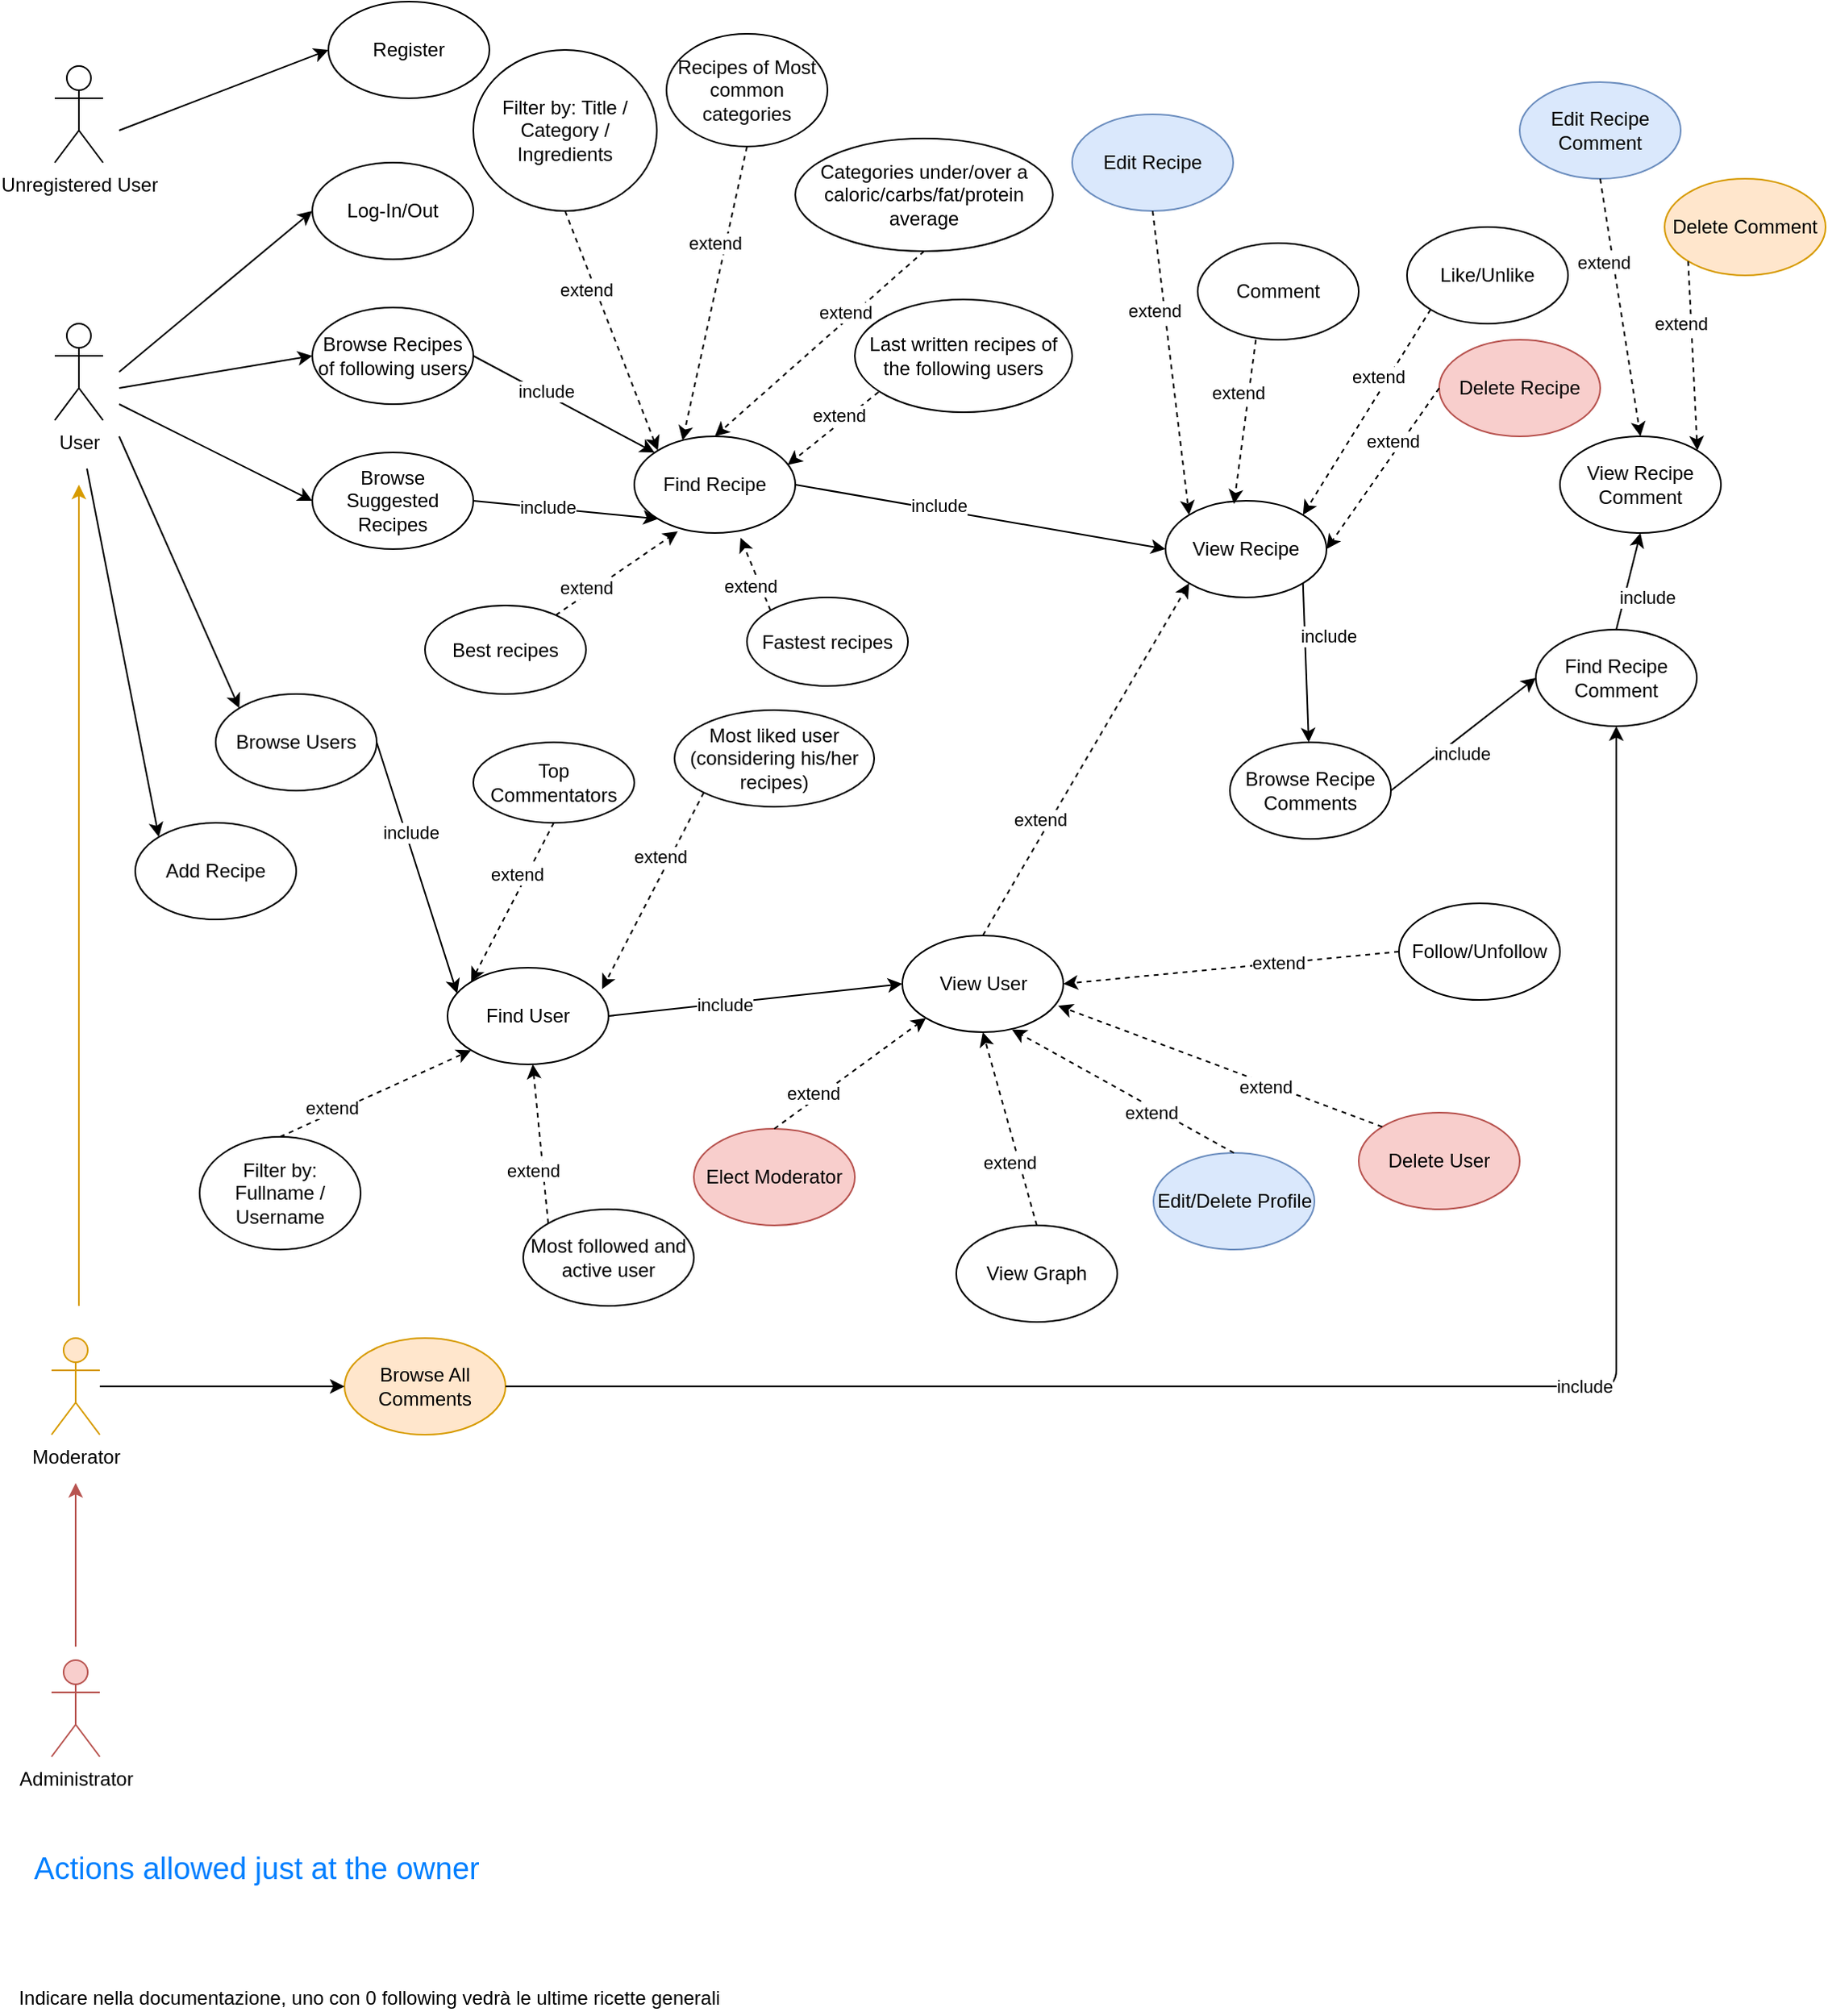 <mxfile version="13.9.8" type="device"><diagram id="zVrHperSgIiEOsMFfDu-" name="Page-1"><mxGraphModel dx="2031" dy="1166" grid="1" gridSize="10" guides="1" tooltips="1" connect="1" arrows="1" fold="1" page="1" pageScale="1" pageWidth="827" pageHeight="1169" math="0" shadow="0"><root><mxCell id="0"/><mxCell id="1" parent="0"/><mxCell id="AKaBKdHhPMCL4DrJA_mg-1" value="Moderator" style="shape=umlActor;verticalLabelPosition=bottom;verticalAlign=top;html=1;outlineConnect=0;fillColor=#ffe6cc;strokeColor=#d79b00;" parent="1" vertex="1"><mxGeometry x="68" y="870" width="30" height="60" as="geometry"/></mxCell><mxCell id="AKaBKdHhPMCL4DrJA_mg-3" value="User" style="shape=umlActor;verticalLabelPosition=bottom;verticalAlign=top;html=1;outlineConnect=0;" parent="1" vertex="1"><mxGeometry x="70" y="240" width="30" height="60" as="geometry"/></mxCell><mxCell id="AKaBKdHhPMCL4DrJA_mg-4" value="Unregistered User" style="shape=umlActor;verticalLabelPosition=bottom;verticalAlign=top;html=1;outlineConnect=0;" parent="1" vertex="1"><mxGeometry x="70" y="80" width="30" height="60" as="geometry"/></mxCell><mxCell id="AKaBKdHhPMCL4DrJA_mg-5" value="Administrator" style="shape=umlActor;verticalLabelPosition=bottom;verticalAlign=top;html=1;outlineConnect=0;fillColor=#f8cecc;strokeColor=#b85450;" parent="1" vertex="1"><mxGeometry x="68" y="1070" width="30" height="60" as="geometry"/></mxCell><mxCell id="AKaBKdHhPMCL4DrJA_mg-6" value="Register" style="ellipse;whiteSpace=wrap;html=1;" parent="1" vertex="1"><mxGeometry x="240" y="40" width="100" height="60" as="geometry"/></mxCell><mxCell id="AKaBKdHhPMCL4DrJA_mg-7" value="" style="endArrow=classic;html=1;entryX=0;entryY=0.5;entryDx=0;entryDy=0;" parent="1" target="AKaBKdHhPMCL4DrJA_mg-6" edge="1"><mxGeometry width="50" height="50" relative="1" as="geometry"><mxPoint x="110" y="120" as="sourcePoint"/><mxPoint x="370" y="210" as="targetPoint"/></mxGeometry></mxCell><mxCell id="AKaBKdHhPMCL4DrJA_mg-8" value="Log-In/Out" style="ellipse;whiteSpace=wrap;html=1;" parent="1" vertex="1"><mxGeometry x="230" y="140" width="100" height="60" as="geometry"/></mxCell><mxCell id="AKaBKdHhPMCL4DrJA_mg-9" value="" style="endArrow=classic;html=1;entryX=0;entryY=0.5;entryDx=0;entryDy=0;" parent="1" target="AKaBKdHhPMCL4DrJA_mg-8" edge="1"><mxGeometry width="50" height="50" relative="1" as="geometry"><mxPoint x="110" y="270" as="sourcePoint"/><mxPoint x="250" y="80" as="targetPoint"/></mxGeometry></mxCell><mxCell id="AKaBKdHhPMCL4DrJA_mg-10" value="Browse Recipes of following users" style="ellipse;whiteSpace=wrap;html=1;" parent="1" vertex="1"><mxGeometry x="230" y="230" width="100" height="60" as="geometry"/></mxCell><mxCell id="AKaBKdHhPMCL4DrJA_mg-11" value="Find Recipe" style="ellipse;whiteSpace=wrap;html=1;" parent="1" vertex="1"><mxGeometry x="430" y="310" width="100" height="60" as="geometry"/></mxCell><mxCell id="AKaBKdHhPMCL4DrJA_mg-12" value="View Recipe" style="ellipse;whiteSpace=wrap;html=1;" parent="1" vertex="1"><mxGeometry x="760" y="350" width="100" height="60" as="geometry"/></mxCell><mxCell id="AKaBKdHhPMCL4DrJA_mg-13" value="" style="endArrow=classic;html=1;entryX=0;entryY=0.5;entryDx=0;entryDy=0;" parent="1" target="AKaBKdHhPMCL4DrJA_mg-10" edge="1"><mxGeometry width="50" height="50" relative="1" as="geometry"><mxPoint x="110" y="280" as="sourcePoint"/><mxPoint x="240" y="180" as="targetPoint"/></mxGeometry></mxCell><mxCell id="AKaBKdHhPMCL4DrJA_mg-14" value="" style="endArrow=classic;html=1;exitX=1;exitY=0.5;exitDx=0;exitDy=0;" parent="1" source="AKaBKdHhPMCL4DrJA_mg-10" target="AKaBKdHhPMCL4DrJA_mg-11" edge="1"><mxGeometry width="50" height="50" relative="1" as="geometry"><mxPoint x="115" y="270" as="sourcePoint"/><mxPoint x="235" y="270" as="targetPoint"/></mxGeometry></mxCell><mxCell id="AKaBKdHhPMCL4DrJA_mg-15" value="include" style="edgeLabel;html=1;align=center;verticalAlign=middle;resizable=0;points=[];" parent="AKaBKdHhPMCL4DrJA_mg-14" vertex="1" connectable="0"><mxGeometry x="-0.27" y="-2" relative="1" as="geometry"><mxPoint x="4.48" y="-2" as="offset"/></mxGeometry></mxCell><mxCell id="AKaBKdHhPMCL4DrJA_mg-16" value="" style="endArrow=classic;html=1;entryX=0;entryY=0.5;entryDx=0;entryDy=0;exitX=1;exitY=0.5;exitDx=0;exitDy=0;" parent="1" source="AKaBKdHhPMCL4DrJA_mg-11" target="AKaBKdHhPMCL4DrJA_mg-12" edge="1"><mxGeometry width="50" height="50" relative="1" as="geometry"><mxPoint x="125" y="280" as="sourcePoint"/><mxPoint x="245" y="280" as="targetPoint"/></mxGeometry></mxCell><mxCell id="AKaBKdHhPMCL4DrJA_mg-17" value="include" style="edgeLabel;html=1;align=center;verticalAlign=middle;resizable=0;points=[];" parent="AKaBKdHhPMCL4DrJA_mg-16" vertex="1" connectable="0"><mxGeometry x="-0.344" relative="1" as="geometry"><mxPoint x="13.79" as="offset"/></mxGeometry></mxCell><mxCell id="AKaBKdHhPMCL4DrJA_mg-18" value="Browse Suggested Recipes" style="ellipse;whiteSpace=wrap;html=1;" parent="1" vertex="1"><mxGeometry x="230" y="320" width="100" height="60" as="geometry"/></mxCell><mxCell id="AKaBKdHhPMCL4DrJA_mg-21" value="" style="endArrow=classic;html=1;exitX=1;exitY=0.5;exitDx=0;exitDy=0;entryX=0;entryY=1;entryDx=0;entryDy=0;" parent="1" source="AKaBKdHhPMCL4DrJA_mg-18" target="AKaBKdHhPMCL4DrJA_mg-11" edge="1"><mxGeometry width="50" height="50" relative="1" as="geometry"><mxPoint x="120" y="360" as="sourcePoint"/><mxPoint x="400.0" y="350" as="targetPoint"/></mxGeometry></mxCell><mxCell id="AKaBKdHhPMCL4DrJA_mg-22" value="include" style="edgeLabel;html=1;align=center;verticalAlign=middle;resizable=0;points=[];" parent="AKaBKdHhPMCL4DrJA_mg-21" vertex="1" connectable="0"><mxGeometry x="-0.27" y="-2" relative="1" as="geometry"><mxPoint x="4.48" y="-2" as="offset"/></mxGeometry></mxCell><mxCell id="AKaBKdHhPMCL4DrJA_mg-25" value="" style="endArrow=classic;html=1;entryX=0;entryY=0.5;entryDx=0;entryDy=0;" parent="1" target="AKaBKdHhPMCL4DrJA_mg-18" edge="1"><mxGeometry width="50" height="50" relative="1" as="geometry"><mxPoint x="110" y="290" as="sourcePoint"/><mxPoint x="240" y="290" as="targetPoint"/></mxGeometry></mxCell><mxCell id="WYv_reuwZ5NgwWXfh_Jt-1" value="Indicare nella documentazione, uno con 0 following vedrà le ultime ricette generali" style="text;html=1;align=center;verticalAlign=middle;resizable=0;points=[];autosize=1;" parent="1" vertex="1"><mxGeometry x="40" y="1270" width="450" height="20" as="geometry"/></mxCell><mxCell id="WYv_reuwZ5NgwWXfh_Jt-3" value="Browse Users" style="ellipse;whiteSpace=wrap;html=1;" parent="1" vertex="1"><mxGeometry x="170" y="470" width="100" height="60" as="geometry"/></mxCell><mxCell id="WYv_reuwZ5NgwWXfh_Jt-4" value="Find User" style="ellipse;whiteSpace=wrap;html=1;" parent="1" vertex="1"><mxGeometry x="314" y="640" width="100" height="60" as="geometry"/></mxCell><mxCell id="WYv_reuwZ5NgwWXfh_Jt-5" value="View User" style="ellipse;whiteSpace=wrap;html=1;" parent="1" vertex="1"><mxGeometry x="596.5" y="620" width="100" height="60" as="geometry"/></mxCell><mxCell id="WYv_reuwZ5NgwWXfh_Jt-6" value="Follow/Unfollow" style="ellipse;whiteSpace=wrap;html=1;" parent="1" vertex="1"><mxGeometry x="905" y="600" width="100" height="60" as="geometry"/></mxCell><mxCell id="WYv_reuwZ5NgwWXfh_Jt-7" value="" style="endArrow=classic;html=1;entryX=0;entryY=0;entryDx=0;entryDy=0;" parent="1" target="WYv_reuwZ5NgwWXfh_Jt-3" edge="1"><mxGeometry width="50" height="50" relative="1" as="geometry"><mxPoint x="110" y="310" as="sourcePoint"/><mxPoint x="240" y="360" as="targetPoint"/></mxGeometry></mxCell><mxCell id="WYv_reuwZ5NgwWXfh_Jt-8" value="" style="endArrow=classic;html=1;exitX=1;exitY=0.5;exitDx=0;exitDy=0;entryX=0.06;entryY=0.267;entryDx=0;entryDy=0;entryPerimeter=0;" parent="1" source="WYv_reuwZ5NgwWXfh_Jt-3" target="WYv_reuwZ5NgwWXfh_Jt-4" edge="1"><mxGeometry width="50" height="50" relative="1" as="geometry"><mxPoint x="330" y="429.71" as="sourcePoint"/><mxPoint x="400" y="429.71" as="targetPoint"/></mxGeometry></mxCell><mxCell id="WYv_reuwZ5NgwWXfh_Jt-9" value="include" style="edgeLabel;html=1;align=center;verticalAlign=middle;resizable=0;points=[];" parent="WYv_reuwZ5NgwWXfh_Jt-8" vertex="1" connectable="0"><mxGeometry x="-0.27" y="-2" relative="1" as="geometry"><mxPoint x="4.48" y="-2" as="offset"/></mxGeometry></mxCell><mxCell id="WYv_reuwZ5NgwWXfh_Jt-10" value="" style="endArrow=classic;html=1;exitX=1;exitY=0.5;exitDx=0;exitDy=0;entryX=0;entryY=0.5;entryDx=0;entryDy=0;" parent="1" source="WYv_reuwZ5NgwWXfh_Jt-4" target="WYv_reuwZ5NgwWXfh_Jt-5" edge="1"><mxGeometry width="50" height="50" relative="1" as="geometry"><mxPoint x="350" y="280" as="sourcePoint"/><mxPoint x="420" y="280" as="targetPoint"/></mxGeometry></mxCell><mxCell id="WYv_reuwZ5NgwWXfh_Jt-11" value="include" style="edgeLabel;html=1;align=center;verticalAlign=middle;resizable=0;points=[];" parent="WYv_reuwZ5NgwWXfh_Jt-10" vertex="1" connectable="0"><mxGeometry x="-0.27" y="-2" relative="1" as="geometry"><mxPoint x="4.48" y="-2" as="offset"/></mxGeometry></mxCell><mxCell id="WYv_reuwZ5NgwWXfh_Jt-12" value="" style="endArrow=classic;html=1;entryX=1;entryY=0.5;entryDx=0;entryDy=0;exitX=0;exitY=0.5;exitDx=0;exitDy=0;dashed=1;" parent="1" source="WYv_reuwZ5NgwWXfh_Jt-6" target="WYv_reuwZ5NgwWXfh_Jt-5" edge="1"><mxGeometry width="50" height="50" relative="1" as="geometry"><mxPoint x="510" y="270" as="sourcePoint"/><mxPoint x="585" y="270" as="targetPoint"/></mxGeometry></mxCell><mxCell id="WYv_reuwZ5NgwWXfh_Jt-13" value="extend" style="edgeLabel;html=1;align=center;verticalAlign=middle;resizable=0;points=[];" parent="WYv_reuwZ5NgwWXfh_Jt-12" vertex="1" connectable="0"><mxGeometry x="-0.344" relative="1" as="geometry"><mxPoint x="-6.68" y="-0.21" as="offset"/></mxGeometry></mxCell><mxCell id="WYv_reuwZ5NgwWXfh_Jt-16" value="Comment" style="ellipse;whiteSpace=wrap;html=1;" parent="1" vertex="1"><mxGeometry x="780" y="190" width="100" height="60" as="geometry"/></mxCell><mxCell id="WYv_reuwZ5NgwWXfh_Jt-17" value="Like/Unlike" style="ellipse;whiteSpace=wrap;html=1;" parent="1" vertex="1"><mxGeometry x="910" y="180" width="100" height="60" as="geometry"/></mxCell><mxCell id="WYv_reuwZ5NgwWXfh_Jt-18" value="" style="endArrow=classic;html=1;entryX=0.425;entryY=0.033;entryDx=0;entryDy=0;exitX=0.361;exitY=1;exitDx=0;exitDy=0;dashed=1;exitPerimeter=0;entryPerimeter=0;" parent="1" source="WYv_reuwZ5NgwWXfh_Jt-16" target="AKaBKdHhPMCL4DrJA_mg-12" edge="1"><mxGeometry width="50" height="50" relative="1" as="geometry"><mxPoint x="669.783" y="190.004" as="sourcePoint"/><mxPoint x="580.22" y="208.84" as="targetPoint"/></mxGeometry></mxCell><mxCell id="WYv_reuwZ5NgwWXfh_Jt-19" value="extend" style="edgeLabel;html=1;align=center;verticalAlign=middle;resizable=0;points=[];" parent="WYv_reuwZ5NgwWXfh_Jt-18" vertex="1" connectable="0"><mxGeometry x="-0.344" relative="1" as="geometry"><mxPoint x="-6.68" y="-0.21" as="offset"/></mxGeometry></mxCell><mxCell id="WYv_reuwZ5NgwWXfh_Jt-20" value="" style="endArrow=classic;html=1;entryX=0;entryY=1;entryDx=0;entryDy=0;exitX=0.5;exitY=0;exitDx=0;exitDy=0;dashed=1;" parent="1" source="WYv_reuwZ5NgwWXfh_Jt-5" target="AKaBKdHhPMCL4DrJA_mg-12" edge="1"><mxGeometry width="50" height="50" relative="1" as="geometry"><mxPoint x="784.563" y="431.164" as="sourcePoint"/><mxPoint x="695.0" y="450" as="targetPoint"/></mxGeometry></mxCell><mxCell id="WYv_reuwZ5NgwWXfh_Jt-21" value="extend" style="edgeLabel;html=1;align=center;verticalAlign=middle;resizable=0;points=[];" parent="WYv_reuwZ5NgwWXfh_Jt-20" vertex="1" connectable="0"><mxGeometry x="-0.344" relative="1" as="geometry"><mxPoint x="-6.68" y="-0.21" as="offset"/></mxGeometry></mxCell><mxCell id="WYv_reuwZ5NgwWXfh_Jt-22" value="" style="endArrow=classic;html=1;entryX=1;entryY=0;entryDx=0;entryDy=0;exitX=0;exitY=1;exitDx=0;exitDy=0;dashed=1;" parent="1" source="WYv_reuwZ5NgwWXfh_Jt-17" target="AKaBKdHhPMCL4DrJA_mg-12" edge="1"><mxGeometry width="50" height="50" relative="1" as="geometry"><mxPoint x="794.563" y="441.164" as="sourcePoint"/><mxPoint x="705.0" y="460" as="targetPoint"/></mxGeometry></mxCell><mxCell id="WYv_reuwZ5NgwWXfh_Jt-23" value="extend" style="edgeLabel;html=1;align=center;verticalAlign=middle;resizable=0;points=[];" parent="WYv_reuwZ5NgwWXfh_Jt-22" vertex="1" connectable="0"><mxGeometry x="-0.344" relative="1" as="geometry"><mxPoint x="-6.68" y="-0.21" as="offset"/></mxGeometry></mxCell><mxCell id="WYv_reuwZ5NgwWXfh_Jt-24" value="Browse Recipe Comments" style="ellipse;whiteSpace=wrap;html=1;" parent="1" vertex="1"><mxGeometry x="800" y="500" width="100" height="60" as="geometry"/></mxCell><mxCell id="WYv_reuwZ5NgwWXfh_Jt-25" value="Find Recipe Comment" style="ellipse;whiteSpace=wrap;html=1;" parent="1" vertex="1"><mxGeometry x="990" y="430" width="100" height="60" as="geometry"/></mxCell><mxCell id="WYv_reuwZ5NgwWXfh_Jt-26" value="View Recipe Comment" style="ellipse;whiteSpace=wrap;html=1;" parent="1" vertex="1"><mxGeometry x="1005" y="310" width="100" height="60" as="geometry"/></mxCell><mxCell id="WYv_reuwZ5NgwWXfh_Jt-27" value="Edit Recipe" style="ellipse;whiteSpace=wrap;html=1;fillColor=#dae8fc;strokeColor=#6c8ebf;" parent="1" vertex="1"><mxGeometry x="702" y="110" width="100" height="60" as="geometry"/></mxCell><mxCell id="WYv_reuwZ5NgwWXfh_Jt-28" value="" style="endArrow=classic;html=1;entryX=0;entryY=0;entryDx=0;entryDy=0;exitX=0.5;exitY=1;exitDx=0;exitDy=0;dashed=1;" parent="1" source="WYv_reuwZ5NgwWXfh_Jt-27" target="AKaBKdHhPMCL4DrJA_mg-12" edge="1"><mxGeometry width="50" height="50" relative="1" as="geometry"><mxPoint x="635" y="410" as="sourcePoint"/><mxPoint x="635" y="300" as="targetPoint"/></mxGeometry></mxCell><mxCell id="WYv_reuwZ5NgwWXfh_Jt-29" value="extend" style="edgeLabel;html=1;align=center;verticalAlign=middle;resizable=0;points=[];" parent="WYv_reuwZ5NgwWXfh_Jt-28" vertex="1" connectable="0"><mxGeometry x="-0.344" relative="1" as="geometry"><mxPoint x="-6.68" y="-0.21" as="offset"/></mxGeometry></mxCell><mxCell id="WYv_reuwZ5NgwWXfh_Jt-34" value="" style="endArrow=classic;html=1;exitX=1;exitY=1;exitDx=0;exitDy=0;" parent="1" source="AKaBKdHhPMCL4DrJA_mg-12" target="WYv_reuwZ5NgwWXfh_Jt-24" edge="1"><mxGeometry width="50" height="50" relative="1" as="geometry"><mxPoint x="510.0" y="270" as="sourcePoint"/><mxPoint x="585.0" y="270" as="targetPoint"/></mxGeometry></mxCell><mxCell id="WYv_reuwZ5NgwWXfh_Jt-35" value="include" style="edgeLabel;html=1;align=center;verticalAlign=middle;resizable=0;points=[];" parent="WYv_reuwZ5NgwWXfh_Jt-34" vertex="1" connectable="0"><mxGeometry x="-0.344" relative="1" as="geometry"><mxPoint x="13.79" as="offset"/></mxGeometry></mxCell><mxCell id="WYv_reuwZ5NgwWXfh_Jt-36" value="" style="endArrow=classic;html=1;exitX=1;exitY=0.5;exitDx=0;exitDy=0;entryX=0;entryY=0.5;entryDx=0;entryDy=0;" parent="1" source="WYv_reuwZ5NgwWXfh_Jt-24" target="WYv_reuwZ5NgwWXfh_Jt-25" edge="1"><mxGeometry width="50" height="50" relative="1" as="geometry"><mxPoint x="670.437" y="291.164" as="sourcePoint"/><mxPoint x="755.263" y="316.603" as="targetPoint"/></mxGeometry></mxCell><mxCell id="WYv_reuwZ5NgwWXfh_Jt-37" value="include" style="edgeLabel;html=1;align=center;verticalAlign=middle;resizable=0;points=[];" parent="WYv_reuwZ5NgwWXfh_Jt-36" vertex="1" connectable="0"><mxGeometry x="-0.344" relative="1" as="geometry"><mxPoint x="13.79" as="offset"/></mxGeometry></mxCell><mxCell id="WYv_reuwZ5NgwWXfh_Jt-38" value="" style="endArrow=classic;html=1;exitX=0.5;exitY=0;exitDx=0;exitDy=0;entryX=0.5;entryY=1;entryDx=0;entryDy=0;" parent="1" source="WYv_reuwZ5NgwWXfh_Jt-25" target="WYv_reuwZ5NgwWXfh_Jt-26" edge="1"><mxGeometry width="50" height="50" relative="1" as="geometry"><mxPoint x="850" y="330" as="sourcePoint"/><mxPoint x="930" y="330" as="targetPoint"/></mxGeometry></mxCell><mxCell id="WYv_reuwZ5NgwWXfh_Jt-39" value="include" style="edgeLabel;html=1;align=center;verticalAlign=middle;resizable=0;points=[];" parent="WYv_reuwZ5NgwWXfh_Jt-38" vertex="1" connectable="0"><mxGeometry x="-0.344" relative="1" as="geometry"><mxPoint x="13.79" as="offset"/></mxGeometry></mxCell><mxCell id="WYv_reuwZ5NgwWXfh_Jt-40" value="Edit Recipe Comment" style="ellipse;whiteSpace=wrap;html=1;fillColor=#dae8fc;strokeColor=#6c8ebf;" parent="1" vertex="1"><mxGeometry x="980" y="90" width="100" height="60" as="geometry"/></mxCell><mxCell id="WYv_reuwZ5NgwWXfh_Jt-41" value="Delete Comment" style="ellipse;whiteSpace=wrap;html=1;fillColor=#ffe6cc;strokeColor=#d79b00;" parent="1" vertex="1"><mxGeometry x="1070" y="150" width="100" height="60" as="geometry"/></mxCell><mxCell id="WYv_reuwZ5NgwWXfh_Jt-42" value="Delete Recipe" style="ellipse;whiteSpace=wrap;html=1;fillColor=#f8cecc;strokeColor=#b85450;" parent="1" vertex="1"><mxGeometry x="930" y="250" width="100" height="60" as="geometry"/></mxCell><mxCell id="WYv_reuwZ5NgwWXfh_Jt-43" value="" style="endArrow=classic;html=1;entryX=1;entryY=0.5;entryDx=0;entryDy=0;exitX=0;exitY=0.5;exitDx=0;exitDy=0;dashed=1;" parent="1" source="WYv_reuwZ5NgwWXfh_Jt-42" target="AKaBKdHhPMCL4DrJA_mg-12" edge="1"><mxGeometry width="50" height="50" relative="1" as="geometry"><mxPoint x="635" y="410" as="sourcePoint"/><mxPoint x="635" y="300" as="targetPoint"/></mxGeometry></mxCell><mxCell id="WYv_reuwZ5NgwWXfh_Jt-44" value="extend" style="edgeLabel;html=1;align=center;verticalAlign=middle;resizable=0;points=[];" parent="WYv_reuwZ5NgwWXfh_Jt-43" vertex="1" connectable="0"><mxGeometry x="-0.344" relative="1" as="geometry"><mxPoint x="-6.68" y="-0.21" as="offset"/></mxGeometry></mxCell><mxCell id="WYv_reuwZ5NgwWXfh_Jt-45" value="" style="endArrow=classic;html=1;entryX=0.5;entryY=0;entryDx=0;entryDy=0;exitX=0.5;exitY=1;exitDx=0;exitDy=0;dashed=1;" parent="1" source="WYv_reuwZ5NgwWXfh_Jt-40" target="WYv_reuwZ5NgwWXfh_Jt-26" edge="1"><mxGeometry width="50" height="50" relative="1" as="geometry"><mxPoint x="1170" y="260" as="sourcePoint"/><mxPoint x="1170" y="150" as="targetPoint"/></mxGeometry></mxCell><mxCell id="WYv_reuwZ5NgwWXfh_Jt-46" value="extend" style="edgeLabel;html=1;align=center;verticalAlign=middle;resizable=0;points=[];" parent="WYv_reuwZ5NgwWXfh_Jt-45" vertex="1" connectable="0"><mxGeometry x="-0.344" relative="1" as="geometry"><mxPoint x="-6.68" y="-0.21" as="offset"/></mxGeometry></mxCell><mxCell id="WYv_reuwZ5NgwWXfh_Jt-47" value="" style="endArrow=classic;html=1;entryX=1;entryY=0;entryDx=0;entryDy=0;exitX=0;exitY=1;exitDx=0;exitDy=0;dashed=1;" parent="1" source="WYv_reuwZ5NgwWXfh_Jt-41" target="WYv_reuwZ5NgwWXfh_Jt-26" edge="1"><mxGeometry width="50" height="50" relative="1" as="geometry"><mxPoint x="655" y="430" as="sourcePoint"/><mxPoint x="655" y="320" as="targetPoint"/></mxGeometry></mxCell><mxCell id="WYv_reuwZ5NgwWXfh_Jt-48" value="extend" style="edgeLabel;html=1;align=center;verticalAlign=middle;resizable=0;points=[];" parent="WYv_reuwZ5NgwWXfh_Jt-47" vertex="1" connectable="0"><mxGeometry x="-0.344" relative="1" as="geometry"><mxPoint x="-6.68" y="-0.21" as="offset"/></mxGeometry></mxCell><mxCell id="WYv_reuwZ5NgwWXfh_Jt-49" value="Delete User" style="ellipse;whiteSpace=wrap;html=1;fillColor=#f8cecc;strokeColor=#b85450;" parent="1" vertex="1"><mxGeometry x="880" y="730" width="100" height="60" as="geometry"/></mxCell><mxCell id="WYv_reuwZ5NgwWXfh_Jt-50" value="" style="endArrow=classic;html=1;exitX=0;exitY=0;exitDx=0;exitDy=0;dashed=1;entryX=0.968;entryY=0.727;entryDx=0;entryDy=0;entryPerimeter=0;" parent="1" source="WYv_reuwZ5NgwWXfh_Jt-49" target="WYv_reuwZ5NgwWXfh_Jt-5" edge="1"><mxGeometry width="50" height="50" relative="1" as="geometry"><mxPoint x="635" y="410" as="sourcePoint"/><mxPoint x="690" y="450" as="targetPoint"/></mxGeometry></mxCell><mxCell id="WYv_reuwZ5NgwWXfh_Jt-51" value="extend" style="edgeLabel;html=1;align=center;verticalAlign=middle;resizable=0;points=[];" parent="WYv_reuwZ5NgwWXfh_Jt-50" vertex="1" connectable="0"><mxGeometry x="-0.344" relative="1" as="geometry"><mxPoint x="-6.68" y="-0.21" as="offset"/></mxGeometry></mxCell><mxCell id="WYv_reuwZ5NgwWXfh_Jt-53" value="Edit/Delete Profile" style="ellipse;whiteSpace=wrap;html=1;fillColor=#dae8fc;strokeColor=#6c8ebf;" parent="1" vertex="1"><mxGeometry x="752.5" y="755" width="100" height="60" as="geometry"/></mxCell><mxCell id="WYv_reuwZ5NgwWXfh_Jt-54" value="" style="endArrow=classic;html=1;entryX=0.681;entryY=0.972;entryDx=0;entryDy=0;exitX=0.5;exitY=0;exitDx=0;exitDy=0;dashed=1;entryPerimeter=0;" parent="1" source="WYv_reuwZ5NgwWXfh_Jt-53" target="WYv_reuwZ5NgwWXfh_Jt-5" edge="1"><mxGeometry width="50" height="50" relative="1" as="geometry"><mxPoint x="744.645" y="498.787" as="sourcePoint"/><mxPoint x="670.355" y="461.213" as="targetPoint"/></mxGeometry></mxCell><mxCell id="WYv_reuwZ5NgwWXfh_Jt-55" value="extend" style="edgeLabel;html=1;align=center;verticalAlign=middle;resizable=0;points=[];" parent="WYv_reuwZ5NgwWXfh_Jt-54" vertex="1" connectable="0"><mxGeometry x="-0.344" relative="1" as="geometry"><mxPoint x="-6.68" y="-0.21" as="offset"/></mxGeometry></mxCell><mxCell id="WYv_reuwZ5NgwWXfh_Jt-57" value="View Graph" style="ellipse;whiteSpace=wrap;html=1;" parent="1" vertex="1"><mxGeometry x="630" y="800" width="100" height="60" as="geometry"/></mxCell><mxCell id="WYv_reuwZ5NgwWXfh_Jt-58" value="" style="endArrow=classic;html=1;entryX=0.5;entryY=1;entryDx=0;entryDy=0;exitX=0.5;exitY=0;exitDx=0;exitDy=0;dashed=1;" parent="1" source="WYv_reuwZ5NgwWXfh_Jt-57" target="WYv_reuwZ5NgwWXfh_Jt-5" edge="1"><mxGeometry width="50" height="50" relative="1" as="geometry"><mxPoint x="760" y="540" as="sourcePoint"/><mxPoint x="635" y="470" as="targetPoint"/></mxGeometry></mxCell><mxCell id="WYv_reuwZ5NgwWXfh_Jt-59" value="extend" style="edgeLabel;html=1;align=center;verticalAlign=middle;resizable=0;points=[];" parent="WYv_reuwZ5NgwWXfh_Jt-58" vertex="1" connectable="0"><mxGeometry x="-0.344" relative="1" as="geometry"><mxPoint x="-6.68" y="-0.21" as="offset"/></mxGeometry></mxCell><mxCell id="WYv_reuwZ5NgwWXfh_Jt-60" value="Add Recipe" style="ellipse;whiteSpace=wrap;html=1;" parent="1" vertex="1"><mxGeometry x="120" y="550" width="100" height="60" as="geometry"/></mxCell><mxCell id="WYv_reuwZ5NgwWXfh_Jt-61" value="" style="endArrow=classic;html=1;entryX=0;entryY=0;entryDx=0;entryDy=0;" parent="1" target="WYv_reuwZ5NgwWXfh_Jt-60" edge="1"><mxGeometry width="50" height="50" relative="1" as="geometry"><mxPoint x="90" y="330" as="sourcePoint"/><mxPoint x="254.645" y="418.787" as="targetPoint"/></mxGeometry></mxCell><mxCell id="WYv_reuwZ5NgwWXfh_Jt-62" value="Elect Moderator" style="ellipse;whiteSpace=wrap;html=1;fillColor=#f8cecc;strokeColor=#b85450;" parent="1" vertex="1"><mxGeometry x="467" y="740" width="100" height="60" as="geometry"/></mxCell><mxCell id="WYv_reuwZ5NgwWXfh_Jt-63" value="" style="endArrow=classic;html=1;entryX=0;entryY=1;entryDx=0;entryDy=0;exitX=0.5;exitY=0;exitDx=0;exitDy=0;dashed=1;" parent="1" source="WYv_reuwZ5NgwWXfh_Jt-62" target="WYv_reuwZ5NgwWXfh_Jt-5" edge="1"><mxGeometry width="50" height="50" relative="1" as="geometry"><mxPoint x="660" y="580" as="sourcePoint"/><mxPoint x="635" y="470" as="targetPoint"/></mxGeometry></mxCell><mxCell id="WYv_reuwZ5NgwWXfh_Jt-64" value="extend" style="edgeLabel;html=1;align=center;verticalAlign=middle;resizable=0;points=[];" parent="WYv_reuwZ5NgwWXfh_Jt-63" vertex="1" connectable="0"><mxGeometry x="-0.344" relative="1" as="geometry"><mxPoint x="-6.68" y="-0.21" as="offset"/></mxGeometry></mxCell><mxCell id="WYv_reuwZ5NgwWXfh_Jt-66" value="Browse All Comments" style="ellipse;whiteSpace=wrap;html=1;fillColor=#ffe6cc;strokeColor=#d79b00;" parent="1" vertex="1"><mxGeometry x="250" y="870" width="100" height="60" as="geometry"/></mxCell><mxCell id="WYv_reuwZ5NgwWXfh_Jt-69" value="" style="endArrow=classic;html=1;exitX=1;exitY=0.5;exitDx=0;exitDy=0;" parent="1" source="WYv_reuwZ5NgwWXfh_Jt-66" target="WYv_reuwZ5NgwWXfh_Jt-25" edge="1"><mxGeometry width="50" height="50" relative="1" as="geometry"><mxPoint x="160.437" y="661.164" as="sourcePoint"/><mxPoint x="395" y="690" as="targetPoint"/><Array as="points"><mxPoint x="1040" y="900"/><mxPoint x="1040" y="680"/></Array></mxGeometry></mxCell><mxCell id="WYv_reuwZ5NgwWXfh_Jt-70" value="include" style="edgeLabel;html=1;align=center;verticalAlign=middle;resizable=0;points=[];" parent="WYv_reuwZ5NgwWXfh_Jt-69" vertex="1" connectable="0"><mxGeometry x="-0.344" relative="1" as="geometry"><mxPoint x="309" as="offset"/></mxGeometry></mxCell><mxCell id="WYv_reuwZ5NgwWXfh_Jt-73" value="" style="endArrow=classic;html=1;entryX=0;entryY=0.5;entryDx=0;entryDy=0;" parent="1" source="AKaBKdHhPMCL4DrJA_mg-1" target="WYv_reuwZ5NgwWXfh_Jt-66" edge="1"><mxGeometry width="50" height="50" relative="1" as="geometry"><mxPoint x="110" y="550" as="sourcePoint"/><mxPoint x="264.563" y="708.836" as="targetPoint"/></mxGeometry></mxCell><mxCell id="WYv_reuwZ5NgwWXfh_Jt-75" value="" style="endArrow=classic;html=1;fillColor=#f8cecc;strokeColor=#b85450;" parent="1" edge="1"><mxGeometry width="50" height="50" relative="1" as="geometry"><mxPoint x="83" y="1061.667" as="sourcePoint"/><mxPoint x="83" y="960" as="targetPoint"/></mxGeometry></mxCell><mxCell id="WYv_reuwZ5NgwWXfh_Jt-76" value="" style="endArrow=classic;html=1;fillColor=#ffe6cc;strokeColor=#d79b00;" parent="1" edge="1"><mxGeometry width="50" height="50" relative="1" as="geometry"><mxPoint x="85" y="850" as="sourcePoint"/><mxPoint x="85" y="340" as="targetPoint"/></mxGeometry></mxCell><mxCell id="WYv_reuwZ5NgwWXfh_Jt-81" value="Filter by: Title / Category / Ingredients" style="ellipse;whiteSpace=wrap;html=1;" parent="1" vertex="1"><mxGeometry x="330" y="70" width="114" height="100" as="geometry"/></mxCell><mxCell id="WYv_reuwZ5NgwWXfh_Jt-82" value="Filter by: Fullname / Username" style="ellipse;whiteSpace=wrap;html=1;" parent="1" vertex="1"><mxGeometry x="160" y="745" width="100" height="70" as="geometry"/></mxCell><mxCell id="WYv_reuwZ5NgwWXfh_Jt-85" value="" style="endArrow=classic;html=1;entryX=0;entryY=0;entryDx=0;entryDy=0;exitX=0.5;exitY=1;exitDx=0;exitDy=0;dashed=1;" parent="1" source="WYv_reuwZ5NgwWXfh_Jt-81" target="AKaBKdHhPMCL4DrJA_mg-11" edge="1"><mxGeometry width="50" height="50" relative="1" as="geometry"><mxPoint x="635" y="410" as="sourcePoint"/><mxPoint x="690" y="300" as="targetPoint"/></mxGeometry></mxCell><mxCell id="WYv_reuwZ5NgwWXfh_Jt-86" value="extend" style="edgeLabel;html=1;align=center;verticalAlign=middle;resizable=0;points=[];" parent="WYv_reuwZ5NgwWXfh_Jt-85" vertex="1" connectable="0"><mxGeometry x="-0.344" relative="1" as="geometry"><mxPoint x="-6.68" y="-0.21" as="offset"/></mxGeometry></mxCell><mxCell id="WYv_reuwZ5NgwWXfh_Jt-87" value="" style="endArrow=classic;html=1;entryX=0;entryY=1;entryDx=0;entryDy=0;exitX=0.5;exitY=0;exitDx=0;exitDy=0;dashed=1;" parent="1" source="WYv_reuwZ5NgwWXfh_Jt-82" target="WYv_reuwZ5NgwWXfh_Jt-4" edge="1"><mxGeometry width="50" height="50" relative="1" as="geometry"><mxPoint x="645" y="420" as="sourcePoint"/><mxPoint x="700" y="310" as="targetPoint"/></mxGeometry></mxCell><mxCell id="WYv_reuwZ5NgwWXfh_Jt-88" value="extend" style="edgeLabel;html=1;align=center;verticalAlign=middle;resizable=0;points=[];" parent="WYv_reuwZ5NgwWXfh_Jt-87" vertex="1" connectable="0"><mxGeometry x="-0.344" relative="1" as="geometry"><mxPoint x="-6.68" y="-0.21" as="offset"/></mxGeometry></mxCell><mxCell id="WYv_reuwZ5NgwWXfh_Jt-89" value="Recipes of Most common categories" style="ellipse;whiteSpace=wrap;html=1;" parent="1" vertex="1"><mxGeometry x="450" y="60" width="100" height="70" as="geometry"/></mxCell><mxCell id="WYv_reuwZ5NgwWXfh_Jt-90" value="" style="endArrow=classic;html=1;entryX=0.3;entryY=0.042;entryDx=0;entryDy=0;exitX=0.5;exitY=1;exitDx=0;exitDy=0;dashed=1;entryPerimeter=0;" parent="1" source="WYv_reuwZ5NgwWXfh_Jt-89" target="AKaBKdHhPMCL4DrJA_mg-11" edge="1"><mxGeometry width="50" height="50" relative="1" as="geometry"><mxPoint x="397.0" y="180" as="sourcePoint"/><mxPoint x="444.645" y="248.787" as="targetPoint"/></mxGeometry></mxCell><mxCell id="WYv_reuwZ5NgwWXfh_Jt-91" value="extend" style="edgeLabel;html=1;align=center;verticalAlign=middle;resizable=0;points=[];" parent="WYv_reuwZ5NgwWXfh_Jt-90" vertex="1" connectable="0"><mxGeometry x="-0.344" relative="1" as="geometry"><mxPoint x="-6.68" y="-0.21" as="offset"/></mxGeometry></mxCell><mxCell id="h77x4sCk3I6MMXNIVkEn-1" value="Categories under/over a caloric/carbs/fat/protein average" style="ellipse;whiteSpace=wrap;html=1;" parent="1" vertex="1"><mxGeometry x="530" y="125" width="160" height="70" as="geometry"/></mxCell><mxCell id="h77x4sCk3I6MMXNIVkEn-2" value="" style="endArrow=classic;html=1;entryX=0.5;entryY=0;entryDx=0;entryDy=0;exitX=0.5;exitY=1;exitDx=0;exitDy=0;dashed=1;" parent="1" source="h77x4sCk3I6MMXNIVkEn-1" target="AKaBKdHhPMCL4DrJA_mg-11" edge="1"><mxGeometry width="50" height="50" relative="1" as="geometry"><mxPoint x="510" y="140" as="sourcePoint"/><mxPoint x="610" y="240" as="targetPoint"/></mxGeometry></mxCell><mxCell id="h77x4sCk3I6MMXNIVkEn-3" value="extend" style="edgeLabel;html=1;align=center;verticalAlign=middle;resizable=0;points=[];" parent="h77x4sCk3I6MMXNIVkEn-2" vertex="1" connectable="0"><mxGeometry x="-0.344" relative="1" as="geometry"><mxPoint x="-6.68" y="-0.21" as="offset"/></mxGeometry></mxCell><mxCell id="h77x4sCk3I6MMXNIVkEn-4" value="Fastest recipes" style="ellipse;whiteSpace=wrap;html=1;" parent="1" vertex="1"><mxGeometry x="500" y="410" width="100" height="55" as="geometry"/></mxCell><mxCell id="h77x4sCk3I6MMXNIVkEn-7" value="" style="endArrow=classic;html=1;entryX=0.66;entryY=1.05;entryDx=0;entryDy=0;exitX=0;exitY=0;exitDx=0;exitDy=0;dashed=1;entryPerimeter=0;" parent="1" source="h77x4sCk3I6MMXNIVkEn-4" target="AKaBKdHhPMCL4DrJA_mg-11" edge="1"><mxGeometry width="50" height="50" relative="1" as="geometry"><mxPoint x="640" y="110" as="sourcePoint"/><mxPoint x="628.3" y="241.68" as="targetPoint"/></mxGeometry></mxCell><mxCell id="h77x4sCk3I6MMXNIVkEn-8" value="extend" style="edgeLabel;html=1;align=center;verticalAlign=middle;resizable=0;points=[];" parent="h77x4sCk3I6MMXNIVkEn-7" vertex="1" connectable="0"><mxGeometry x="-0.344" relative="1" as="geometry"><mxPoint x="-6.68" y="-0.21" as="offset"/></mxGeometry></mxCell><mxCell id="h77x4sCk3I6MMXNIVkEn-9" value="Last written recipes of the following users" style="ellipse;whiteSpace=wrap;html=1;" parent="1" vertex="1"><mxGeometry x="567" y="225" width="135" height="70" as="geometry"/></mxCell><mxCell id="h77x4sCk3I6MMXNIVkEn-10" value="" style="endArrow=classic;html=1;exitX=0.109;exitY=0.822;exitDx=0;exitDy=0;dashed=1;entryX=0.953;entryY=0.295;entryDx=0;entryDy=0;entryPerimeter=0;exitPerimeter=0;" parent="1" source="h77x4sCk3I6MMXNIVkEn-9" target="AKaBKdHhPMCL4DrJA_mg-11" edge="1"><mxGeometry width="50" height="50" relative="1" as="geometry"><mxPoint x="714.7" y="141.976" as="sourcePoint"/><mxPoint x="690" y="249" as="targetPoint"/></mxGeometry></mxCell><mxCell id="h77x4sCk3I6MMXNIVkEn-11" value="extend" style="edgeLabel;html=1;align=center;verticalAlign=middle;resizable=0;points=[];" parent="h77x4sCk3I6MMXNIVkEn-10" vertex="1" connectable="0"><mxGeometry x="-0.344" relative="1" as="geometry"><mxPoint x="-6.68" y="-0.21" as="offset"/></mxGeometry></mxCell><mxCell id="h77x4sCk3I6MMXNIVkEn-12" value="Best recipes" style="ellipse;whiteSpace=wrap;html=1;" parent="1" vertex="1"><mxGeometry x="300" y="415" width="100" height="55" as="geometry"/></mxCell><mxCell id="h77x4sCk3I6MMXNIVkEn-13" value="" style="endArrow=classic;html=1;entryX=0.27;entryY=0.983;entryDx=0;entryDy=0;dashed=1;entryPerimeter=0;" parent="1" source="h77x4sCk3I6MMXNIVkEn-12" target="AKaBKdHhPMCL4DrJA_mg-11" edge="1"><mxGeometry width="50" height="50" relative="1" as="geometry"><mxPoint x="397" y="180" as="sourcePoint"/><mxPoint x="574.645" y="248.787" as="targetPoint"/></mxGeometry></mxCell><mxCell id="h77x4sCk3I6MMXNIVkEn-14" value="extend" style="edgeLabel;html=1;align=center;verticalAlign=middle;resizable=0;points=[];" parent="h77x4sCk3I6MMXNIVkEn-13" vertex="1" connectable="0"><mxGeometry x="-0.344" relative="1" as="geometry"><mxPoint x="-6.68" y="-0.21" as="offset"/></mxGeometry></mxCell><mxCell id="h77x4sCk3I6MMXNIVkEn-15" value="Top Commentators" style="ellipse;whiteSpace=wrap;html=1;" parent="1" vertex="1"><mxGeometry x="330" y="500" width="100" height="50" as="geometry"/></mxCell><mxCell id="h77x4sCk3I6MMXNIVkEn-16" value="Most followed and active user" style="ellipse;whiteSpace=wrap;html=1;" parent="1" vertex="1"><mxGeometry x="361" y="790" width="106" height="60" as="geometry"/></mxCell><mxCell id="h77x4sCk3I6MMXNIVkEn-17" value="" style="endArrow=classic;html=1;entryX=0;entryY=0;entryDx=0;entryDy=0;exitX=0.5;exitY=1;exitDx=0;exitDy=0;dashed=1;" parent="1" source="h77x4sCk3I6MMXNIVkEn-15" target="WYv_reuwZ5NgwWXfh_Jt-4" edge="1"><mxGeometry width="50" height="50" relative="1" as="geometry"><mxPoint x="440" y="555" as="sourcePoint"/><mxPoint x="474" y="500" as="targetPoint"/></mxGeometry></mxCell><mxCell id="h77x4sCk3I6MMXNIVkEn-18" value="extend" style="edgeLabel;html=1;align=center;verticalAlign=middle;resizable=0;points=[];" parent="h77x4sCk3I6MMXNIVkEn-17" vertex="1" connectable="0"><mxGeometry x="-0.344" relative="1" as="geometry"><mxPoint x="-6.68" y="-0.21" as="offset"/></mxGeometry></mxCell><mxCell id="h77x4sCk3I6MMXNIVkEn-19" value="" style="endArrow=classic;html=1;exitX=0;exitY=0;exitDx=0;exitDy=0;dashed=1;" parent="1" source="h77x4sCk3I6MMXNIVkEn-16" target="WYv_reuwZ5NgwWXfh_Jt-4" edge="1"><mxGeometry width="50" height="50" relative="1" as="geometry"><mxPoint x="450" y="565" as="sourcePoint"/><mxPoint x="484" y="510" as="targetPoint"/></mxGeometry></mxCell><mxCell id="h77x4sCk3I6MMXNIVkEn-20" value="extend" style="edgeLabel;html=1;align=center;verticalAlign=middle;resizable=0;points=[];" parent="h77x4sCk3I6MMXNIVkEn-19" vertex="1" connectable="0"><mxGeometry x="-0.344" relative="1" as="geometry"><mxPoint x="-6.68" y="-0.21" as="offset"/></mxGeometry></mxCell><mxCell id="h77x4sCk3I6MMXNIVkEn-21" value="&lt;div&gt;Most liked user (considering his/her&lt;/div&gt;&lt;div&gt;recipes)&lt;/div&gt;" style="ellipse;whiteSpace=wrap;html=1;" parent="1" vertex="1"><mxGeometry x="455" y="480" width="124" height="60" as="geometry"/></mxCell><mxCell id="h77x4sCk3I6MMXNIVkEn-23" value="" style="endArrow=classic;html=1;exitX=0;exitY=1;exitDx=0;exitDy=0;dashed=1;entryX=0.96;entryY=0.221;entryDx=0;entryDy=0;entryPerimeter=0;" parent="1" source="h77x4sCk3I6MMXNIVkEn-21" target="WYv_reuwZ5NgwWXfh_Jt-4" edge="1"><mxGeometry width="50" height="50" relative="1" as="geometry"><mxPoint x="533.0" y="380" as="sourcePoint"/><mxPoint x="492.26" y="442.072" as="targetPoint"/></mxGeometry></mxCell><mxCell id="h77x4sCk3I6MMXNIVkEn-24" value="extend" style="edgeLabel;html=1;align=center;verticalAlign=middle;resizable=0;points=[];" parent="h77x4sCk3I6MMXNIVkEn-23" vertex="1" connectable="0"><mxGeometry x="-0.344" relative="1" as="geometry"><mxPoint x="-6.68" y="-0.21" as="offset"/></mxGeometry></mxCell><mxCell id="h77x4sCk3I6MMXNIVkEn-25" value="&lt;font style=&quot;font-size: 19px&quot; color=&quot;#007fff&quot;&gt;Actions allowed just at the owner&lt;/font&gt;" style="text;html=1;align=center;verticalAlign=middle;resizable=0;points=[];autosize=1;" parent="1" vertex="1"><mxGeometry x="50" y="1190" width="290" height="20" as="geometry"/></mxCell></root></mxGraphModel></diagram></mxfile>
